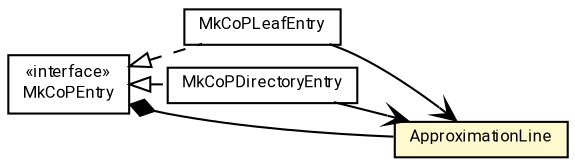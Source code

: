 #!/usr/local/bin/dot
#
# Class diagram 
# Generated by UMLGraph version R5_7_2-60-g0e99a6 (http://www.spinellis.gr/umlgraph/)
#

digraph G {
	graph [fontnames="svg"]
	edge [fontname="Roboto",fontsize=7,labelfontname="Roboto",labelfontsize=7,color="black"];
	node [fontname="Roboto",fontcolor="black",fontsize=8,shape=plaintext,margin=0,width=0,height=0];
	nodesep=0.15;
	ranksep=0.25;
	rankdir=LR;
	// de.lmu.ifi.dbs.elki.index.tree.metrical.mtreevariants.mktrees.mkcop.MkCoPLeafEntry
	c1549200 [label=<<table title="de.lmu.ifi.dbs.elki.index.tree.metrical.mtreevariants.mktrees.mkcop.MkCoPLeafEntry" border="0" cellborder="1" cellspacing="0" cellpadding="2" href="MkCoPLeafEntry.html" target="_parent">
		<tr><td><table border="0" cellspacing="0" cellpadding="1">
		<tr><td align="center" balign="center"> <font face="Roboto">MkCoPLeafEntry</font> </td></tr>
		</table></td></tr>
		</table>>, URL="MkCoPLeafEntry.html"];
	// de.lmu.ifi.dbs.elki.index.tree.metrical.mtreevariants.mktrees.mkcop.MkCoPEntry
	c1549205 [label=<<table title="de.lmu.ifi.dbs.elki.index.tree.metrical.mtreevariants.mktrees.mkcop.MkCoPEntry" border="0" cellborder="1" cellspacing="0" cellpadding="2" href="MkCoPEntry.html" target="_parent">
		<tr><td><table border="0" cellspacing="0" cellpadding="1">
		<tr><td align="center" balign="center"> &#171;interface&#187; </td></tr>
		<tr><td align="center" balign="center"> <font face="Roboto">MkCoPEntry</font> </td></tr>
		</table></td></tr>
		</table>>, URL="MkCoPEntry.html"];
	// de.lmu.ifi.dbs.elki.index.tree.metrical.mtreevariants.mktrees.mkcop.MkCoPDirectoryEntry
	c1549206 [label=<<table title="de.lmu.ifi.dbs.elki.index.tree.metrical.mtreevariants.mktrees.mkcop.MkCoPDirectoryEntry" border="0" cellborder="1" cellspacing="0" cellpadding="2" href="MkCoPDirectoryEntry.html" target="_parent">
		<tr><td><table border="0" cellspacing="0" cellpadding="1">
		<tr><td align="center" balign="center"> <font face="Roboto">MkCoPDirectoryEntry</font> </td></tr>
		</table></td></tr>
		</table>>, URL="MkCoPDirectoryEntry.html"];
	// de.lmu.ifi.dbs.elki.index.tree.metrical.mtreevariants.mktrees.mkcop.ApproximationLine
	c1549207 [label=<<table title="de.lmu.ifi.dbs.elki.index.tree.metrical.mtreevariants.mktrees.mkcop.ApproximationLine" border="0" cellborder="1" cellspacing="0" cellpadding="2" bgcolor="lemonChiffon" href="ApproximationLine.html" target="_parent">
		<tr><td><table border="0" cellspacing="0" cellpadding="1">
		<tr><td align="center" balign="center"> <font face="Roboto">ApproximationLine</font> </td></tr>
		</table></td></tr>
		</table>>, URL="ApproximationLine.html"];
	// de.lmu.ifi.dbs.elki.index.tree.metrical.mtreevariants.mktrees.mkcop.MkCoPLeafEntry implements de.lmu.ifi.dbs.elki.index.tree.metrical.mtreevariants.mktrees.mkcop.MkCoPEntry
	c1549205 -> c1549200 [arrowtail=empty,style=dashed,dir=back,weight=9];
	// de.lmu.ifi.dbs.elki.index.tree.metrical.mtreevariants.mktrees.mkcop.MkCoPEntry composed de.lmu.ifi.dbs.elki.index.tree.metrical.mtreevariants.mktrees.mkcop.ApproximationLine
	c1549205 -> c1549207 [arrowhead=none,arrowtail=diamond,dir=back,weight=6];
	// de.lmu.ifi.dbs.elki.index.tree.metrical.mtreevariants.mktrees.mkcop.MkCoPDirectoryEntry implements de.lmu.ifi.dbs.elki.index.tree.metrical.mtreevariants.mktrees.mkcop.MkCoPEntry
	c1549205 -> c1549206 [arrowtail=empty,style=dashed,dir=back,weight=9];
	// de.lmu.ifi.dbs.elki.index.tree.metrical.mtreevariants.mktrees.mkcop.MkCoPLeafEntry navassoc de.lmu.ifi.dbs.elki.index.tree.metrical.mtreevariants.mktrees.mkcop.ApproximationLine
	c1549200 -> c1549207 [arrowhead=open,weight=1];
	// de.lmu.ifi.dbs.elki.index.tree.metrical.mtreevariants.mktrees.mkcop.MkCoPDirectoryEntry navassoc de.lmu.ifi.dbs.elki.index.tree.metrical.mtreevariants.mktrees.mkcop.ApproximationLine
	c1549206 -> c1549207 [arrowhead=open,weight=1];
}

